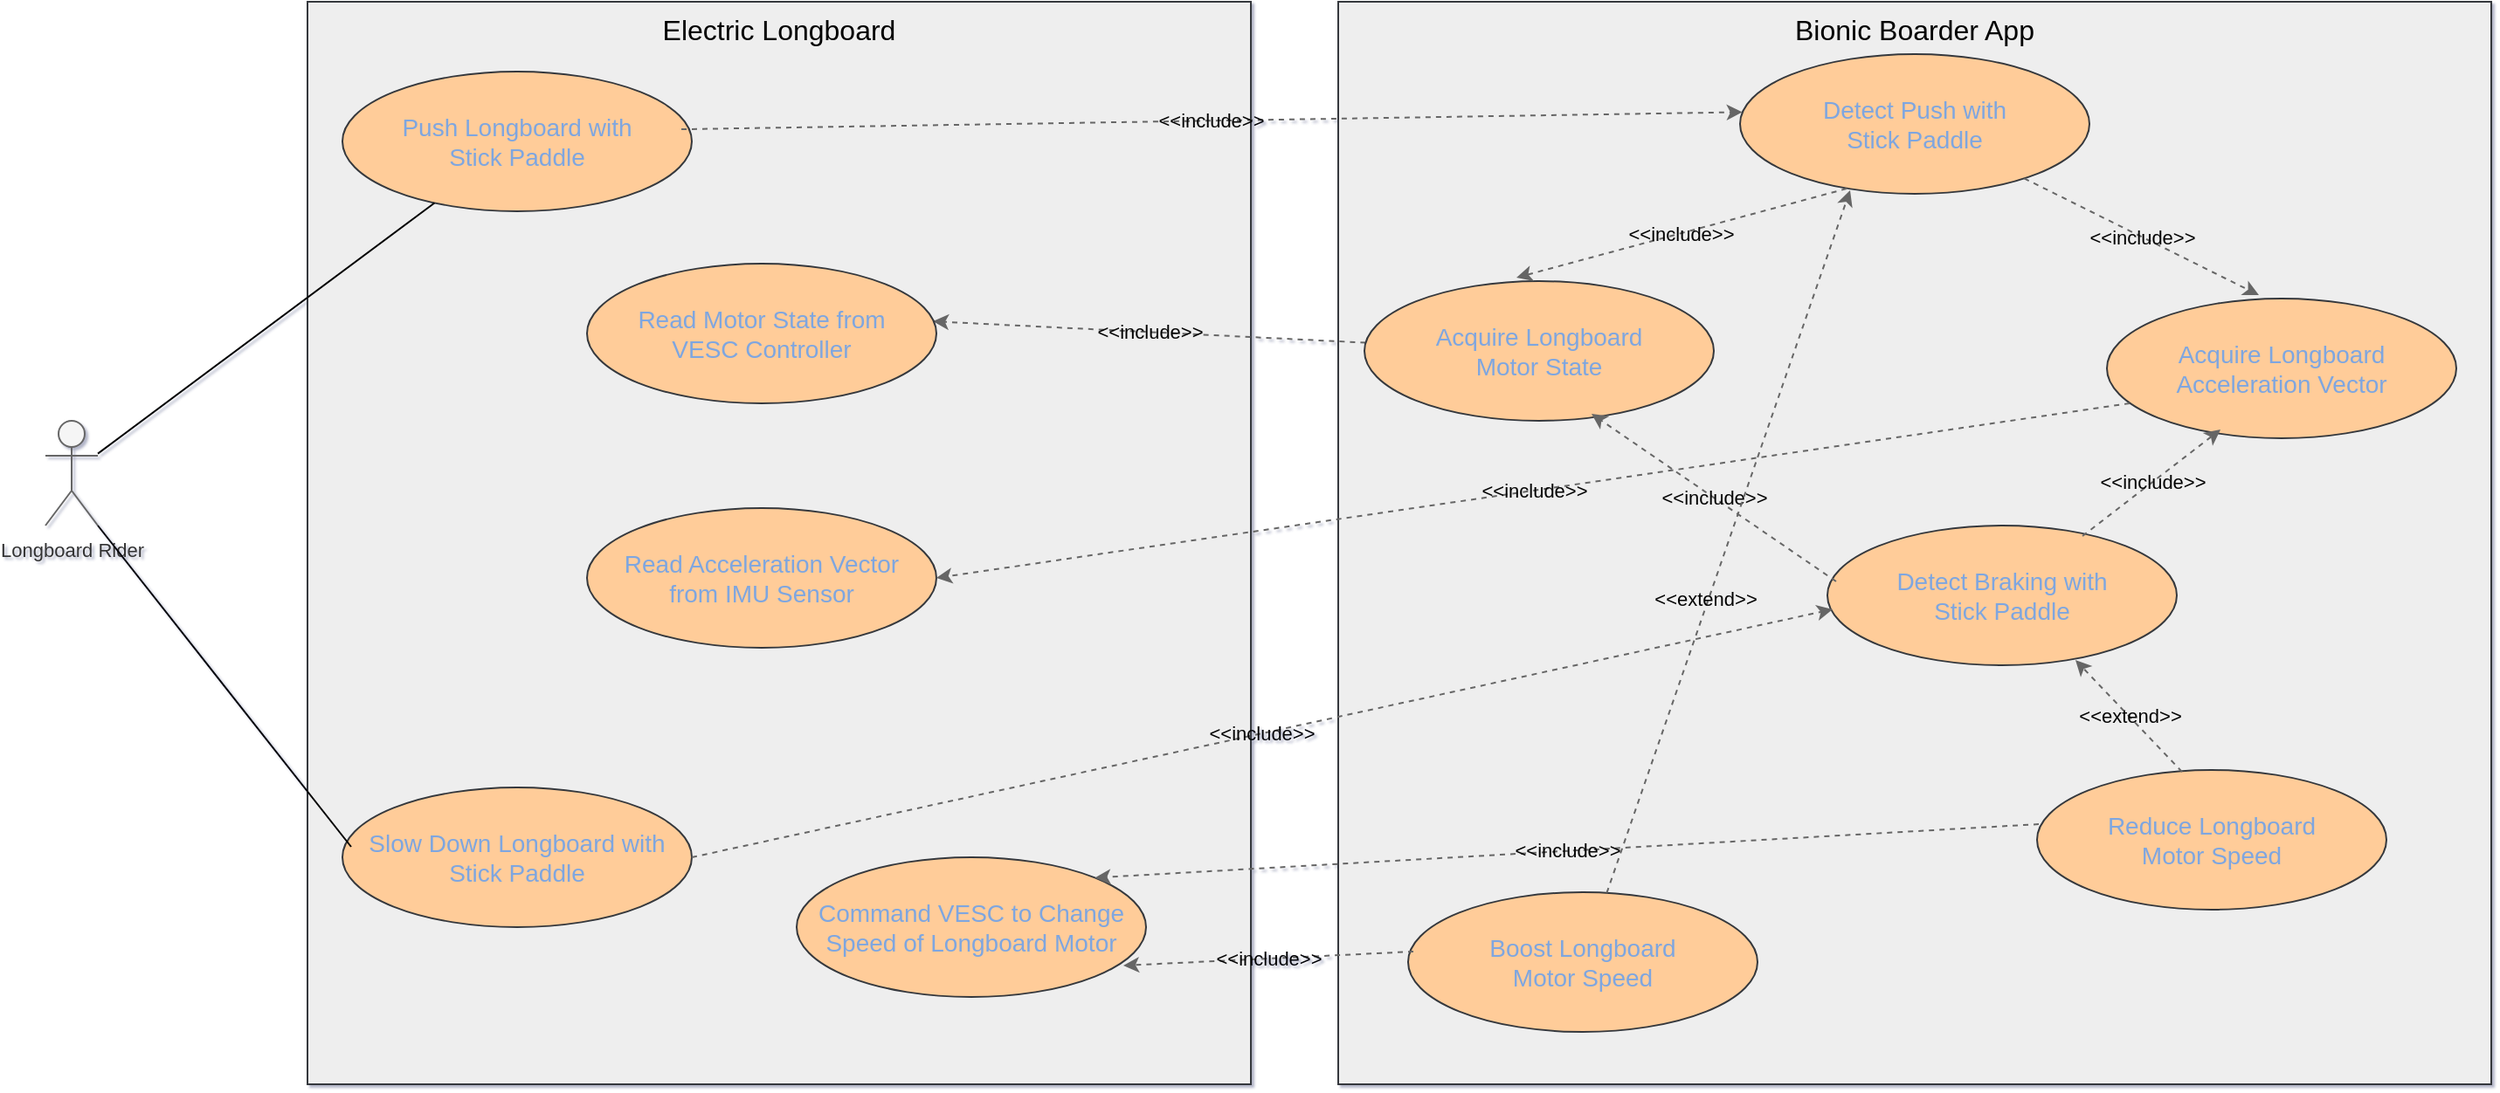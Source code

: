<mxfile version="27.0.9">
  <diagram name="Page-1" id="ib0KKrDDxVYF5MeXXiUM">
    <mxGraphModel dx="2066" dy="1203" grid="1" gridSize="10" guides="1" tooltips="1" connect="1" arrows="1" fold="1" page="1" pageScale="1" pageWidth="850" pageHeight="1100" background="#ffffff" math="0" shadow="1">
      <root>
        <mxCell id="0" />
        <mxCell id="1" parent="0" />
        <mxCell id="14" value="Specimen and collection" style="edgeStyle=orthogonalEdgeStyle;endArrow=block;html=1;" parent="1" edge="1">
          <mxGeometry relative="1" as="geometry">
            <mxPoint x="750" y="350" as="targetPoint" />
          </mxGeometry>
        </mxCell>
        <mxCell id="15" value="report delivery offline" style="edgeStyle=orthogonalEdgeStyle;endArrow=block;html=1;" parent="1" edge="1">
          <mxGeometry relative="1" as="geometry">
            <mxPoint x="700" y="380" as="sourcePoint" />
          </mxGeometry>
        </mxCell>
        <mxCell id="sfKcnbmMzuwdX9yF3wZo-21" value="&lt;div&gt;&lt;font style=&quot;font-size: 11px;&quot;&gt;Longboard Rider&lt;/font&gt;&lt;/div&gt;" style="shape=umlActor;verticalLabelPosition=bottom;verticalAlign=top;html=1;outlineConnect=0;strokeColor=#666666;align=center;fontFamily=Helvetica;fontSize=12;fontColor=#333333;labelBackgroundColor=none;fillColor=#f5f5f5;horizontal=1;textShadow=0;" parent="1" vertex="1">
          <mxGeometry x="320" y="520" width="30" height="60" as="geometry" />
        </mxCell>
        <mxCell id="CbTRWkR76J8zcbdZSMRa-18" value="Bionic Boarder App" style="rounded=0;whiteSpace=wrap;html=1;labelPosition=center;verticalLabelPosition=middle;align=center;verticalAlign=top;fillColor=#eeeeee;strokeColor=#36393d;fontSize=16;fontColor=#000000;labelBackgroundColor=none;" parent="1" vertex="1">
          <mxGeometry x="1060" y="280" width="660" height="620" as="geometry" />
        </mxCell>
        <mxCell id="yoxUfFOzrHix0iHAsxGL-21" value="&lt;span style=&quot;font-size: 14px;&quot;&gt;Detect Push with&lt;/span&gt;&lt;div&gt;&lt;span style=&quot;font-size: 14px;&quot;&gt;Stick Paddle&lt;/span&gt;&lt;/div&gt;" style="ellipse;whiteSpace=wrap;html=1;fillColor=#ffcc99;strokeColor=#36393d;fontColor=#7EA6E0;" parent="1" vertex="1">
          <mxGeometry x="1290" y="310" width="200" height="80" as="geometry" />
        </mxCell>
        <mxCell id="yoxUfFOzrHix0iHAsxGL-26" value="&lt;span style=&quot;font-size: 14px;&quot;&gt;Detect Braking with&lt;/span&gt;&lt;div&gt;&lt;span style=&quot;font-size: 14px;&quot;&gt;Stick Paddle&lt;/span&gt;&lt;/div&gt;" style="ellipse;whiteSpace=wrap;html=1;fillColor=#ffcc99;strokeColor=#36393d;fontColor=#7EA6E0;" parent="1" vertex="1">
          <mxGeometry x="1340" y="580" width="200" height="80" as="geometry" />
        </mxCell>
        <mxCell id="NtJCmM9VllwKPNF-fU6l-15" value="Electric Longboard" style="rounded=0;whiteSpace=wrap;html=1;labelPosition=center;verticalLabelPosition=middle;align=center;verticalAlign=top;fillColor=#eeeeee;strokeColor=#36393d;fontSize=16;fontColor=#000000;labelBackgroundColor=none;" parent="1" vertex="1">
          <mxGeometry x="470" y="280" width="540" height="620" as="geometry" />
        </mxCell>
        <mxCell id="7s3CR-tw4a0rpZwH6RRs-16" value="&lt;span style=&quot;font-size: 14px;&quot;&gt;Push Longboard with&lt;/span&gt;&lt;div&gt;&lt;span style=&quot;font-size: 14px;&quot;&gt;Stick Paddle&lt;/span&gt;&lt;/div&gt;" style="ellipse;whiteSpace=wrap;html=1;fillColor=#ffcc99;strokeColor=#36393d;fontColor=#7EA6E0;" parent="1" vertex="1">
          <mxGeometry x="490" y="320" width="200" height="80" as="geometry" />
        </mxCell>
        <mxCell id="7s3CR-tw4a0rpZwH6RRs-17" value="&lt;font style=&quot;font-size: 14px;&quot;&gt;Slow Down Longboard with&lt;/font&gt;&lt;div&gt;&lt;font style=&quot;font-size: 14px;&quot;&gt;Stick Paddle&lt;/font&gt;&lt;/div&gt;" style="ellipse;whiteSpace=wrap;html=1;fillColor=#ffcc99;strokeColor=#36393d;fontColor=#7EA6E0;" parent="1" vertex="1">
          <mxGeometry x="490" y="730" width="200" height="80" as="geometry" />
        </mxCell>
        <mxCell id="-pO5D620ASrmPBSO5rts-39" style="rounded=0;orthogonalLoop=1;jettySize=auto;html=1;strokeColor=#000000;endArrow=none;startFill=0;shadow=0;jumpStyle=none;" parent="1" source="sfKcnbmMzuwdX9yF3wZo-21" target="7s3CR-tw4a0rpZwH6RRs-16" edge="1">
          <mxGeometry relative="1" as="geometry">
            <mxPoint x="400" y="549.818" as="sourcePoint" />
            <mxPoint x="550" y="468" as="targetPoint" />
          </mxGeometry>
        </mxCell>
        <mxCell id="7s3CR-tw4a0rpZwH6RRs-18" style="rounded=0;orthogonalLoop=1;jettySize=auto;html=1;strokeColor=#000000;endArrow=none;startFill=0;shadow=0;jumpStyle=none;exitX=1;exitY=1;exitDx=0;exitDy=0;exitPerimeter=0;entryX=0.025;entryY=0.425;entryDx=0;entryDy=0;entryPerimeter=0;" parent="1" source="sfKcnbmMzuwdX9yF3wZo-21" target="7s3CR-tw4a0rpZwH6RRs-17" edge="1">
          <mxGeometry relative="1" as="geometry">
            <mxPoint x="490" y="749" as="sourcePoint" />
            <mxPoint x="903" y="610" as="targetPoint" />
          </mxGeometry>
        </mxCell>
        <mxCell id="mPkKGk8Zlr7uKQCcEDv3-25" value="&amp;lt;&amp;lt;include&amp;gt;&amp;gt;" style="endArrow=classic;html=1;rounded=0;fillColor=#f5f5f5;gradientColor=#b3b3b3;strokeColor=#666666;dashed=1;fontColor=#060606;align=center;labelBackgroundColor=none;entryX=0.007;entryY=0.415;entryDx=0;entryDy=0;entryPerimeter=0;exitX=0.97;exitY=0.413;exitDx=0;exitDy=0;exitPerimeter=0;" parent="1" source="7s3CR-tw4a0rpZwH6RRs-16" target="yoxUfFOzrHix0iHAsxGL-21" edge="1">
          <mxGeometry width="50" height="50" relative="1" as="geometry">
            <mxPoint x="1030" y="370" as="sourcePoint" />
            <mxPoint x="1150" y="370" as="targetPoint" />
          </mxGeometry>
        </mxCell>
        <mxCell id="7s3CR-tw4a0rpZwH6RRs-20" value="&amp;lt;&amp;lt;include&amp;gt;&amp;gt;" style="endArrow=classic;html=1;rounded=0;fillColor=#f5f5f5;gradientColor=#b3b3b3;strokeColor=#666666;dashed=1;fontColor=#060606;align=center;labelBackgroundColor=none;entryX=0.015;entryY=0.6;entryDx=0;entryDy=0;entryPerimeter=0;exitX=1;exitY=0.5;exitDx=0;exitDy=0;" parent="1" source="7s3CR-tw4a0rpZwH6RRs-17" target="yoxUfFOzrHix0iHAsxGL-26" edge="1">
          <mxGeometry width="50" height="50" relative="1" as="geometry">
            <mxPoint x="912.61" y="795" as="sourcePoint" />
            <mxPoint x="1209.61" y="785" as="targetPoint" />
          </mxGeometry>
        </mxCell>
        <mxCell id="7s3CR-tw4a0rpZwH6RRs-21" value="&amp;lt;&amp;lt;include&amp;gt;&amp;gt;" style="endArrow=classic;html=1;rounded=0;fillColor=#f5f5f5;gradientColor=#b3b3b3;strokeColor=#666666;dashed=1;fontColor=#060606;align=center;labelBackgroundColor=none;entryX=0.99;entryY=0.413;entryDx=0;entryDy=0;entryPerimeter=0;" parent="1" source="7s3CR-tw4a0rpZwH6RRs-22" target="7s3CR-tw4a0rpZwH6RRs-23" edge="1">
          <mxGeometry width="50" height="50" relative="1" as="geometry">
            <mxPoint x="1230" y="500" as="sourcePoint" />
            <mxPoint x="1543" y="538" as="targetPoint" />
          </mxGeometry>
        </mxCell>
        <mxCell id="7s3CR-tw4a0rpZwH6RRs-22" value="&lt;span style=&quot;font-size: 14px;&quot;&gt;Acquire Longboard&lt;/span&gt;&lt;div&gt;&lt;span style=&quot;font-size: 14px;&quot;&gt;Motor State&lt;/span&gt;&lt;/div&gt;" style="ellipse;whiteSpace=wrap;html=1;fillColor=#ffcc99;strokeColor=#36393d;fontColor=#7EA6E0;" parent="1" vertex="1">
          <mxGeometry x="1075" y="440" width="200" height="80" as="geometry" />
        </mxCell>
        <mxCell id="7s3CR-tw4a0rpZwH6RRs-23" value="&lt;span style=&quot;font-size: 14px;&quot;&gt;Read Motor State from&lt;/span&gt;&lt;div&gt;&lt;span style=&quot;font-size: 14px;&quot;&gt;VESC Controller&lt;/span&gt;&lt;/div&gt;" style="ellipse;whiteSpace=wrap;html=1;fillColor=#ffcc99;strokeColor=#36393d;fontColor=#7EA6E0;" parent="1" vertex="1">
          <mxGeometry x="630" y="430" width="200" height="80" as="geometry" />
        </mxCell>
        <mxCell id="7s3CR-tw4a0rpZwH6RRs-24" value="&amp;lt;&amp;lt;include&amp;gt;&amp;gt;" style="endArrow=classic;html=1;rounded=0;fillColor=#f5f5f5;gradientColor=#b3b3b3;strokeColor=#666666;dashed=1;fontColor=#060606;align=center;labelBackgroundColor=none;entryX=0.435;entryY=-0.025;entryDx=0;entryDy=0;entryPerimeter=0;exitX=0.305;exitY=0.963;exitDx=0;exitDy=0;exitPerimeter=0;" parent="1" source="yoxUfFOzrHix0iHAsxGL-21" target="7s3CR-tw4a0rpZwH6RRs-22" edge="1">
          <mxGeometry width="50" height="50" relative="1" as="geometry">
            <mxPoint x="1240" y="630" as="sourcePoint" />
            <mxPoint x="1553" y="668" as="targetPoint" />
          </mxGeometry>
        </mxCell>
        <mxCell id="7tvb4L8AF0XeGwezENyy-15" value="&lt;span style=&quot;font-size: 14px;&quot;&gt;Acquire Longboard&lt;/span&gt;&lt;div&gt;&lt;span style=&quot;font-size: 14px;&quot;&gt;Acceleration Vector&lt;/span&gt;&lt;/div&gt;" style="ellipse;whiteSpace=wrap;html=1;fillColor=#ffcc99;strokeColor=#36393d;fontColor=#7EA6E0;" vertex="1" parent="1">
          <mxGeometry x="1500" y="450" width="200" height="80" as="geometry" />
        </mxCell>
        <mxCell id="7tvb4L8AF0XeGwezENyy-16" value="&amp;lt;&amp;lt;include&amp;gt;&amp;gt;" style="endArrow=classic;html=1;rounded=0;fillColor=#f5f5f5;gradientColor=#b3b3b3;strokeColor=#666666;dashed=1;fontColor=#060606;align=center;labelBackgroundColor=none;entryX=0.435;entryY=-0.025;entryDx=0;entryDy=0;entryPerimeter=0;" edge="1" parent="1" target="7tvb4L8AF0XeGwezENyy-15" source="yoxUfFOzrHix0iHAsxGL-21">
          <mxGeometry width="50" height="50" relative="1" as="geometry">
            <mxPoint x="1461" y="520" as="sourcePoint" />
            <mxPoint x="1763" y="791" as="targetPoint" />
          </mxGeometry>
        </mxCell>
        <mxCell id="7tvb4L8AF0XeGwezENyy-17" value="&lt;span style=&quot;font-size: 14px;&quot;&gt;Read Acceleration Vector&lt;/span&gt;&lt;div&gt;&lt;span style=&quot;font-size: 14px;&quot;&gt;from IMU Sensor&lt;/span&gt;&lt;/div&gt;" style="ellipse;whiteSpace=wrap;html=1;fillColor=#ffcc99;strokeColor=#36393d;fontColor=#7EA6E0;" vertex="1" parent="1">
          <mxGeometry x="630" y="570" width="200" height="80" as="geometry" />
        </mxCell>
        <mxCell id="7tvb4L8AF0XeGwezENyy-19" value="&amp;lt;&amp;lt;include&amp;gt;&amp;gt;" style="endArrow=classic;html=1;rounded=0;fillColor=#f5f5f5;gradientColor=#b3b3b3;strokeColor=#666666;dashed=1;fontColor=#060606;align=center;labelBackgroundColor=none;entryX=1;entryY=0.5;entryDx=0;entryDy=0;exitX=0.065;exitY=0.75;exitDx=0;exitDy=0;exitPerimeter=0;" edge="1" parent="1" source="7tvb4L8AF0XeGwezENyy-15" target="7tvb4L8AF0XeGwezENyy-17">
          <mxGeometry width="50" height="50" relative="1" as="geometry">
            <mxPoint x="1364" y="610" as="sourcePoint" />
            <mxPoint x="1170" y="625" as="targetPoint" />
          </mxGeometry>
        </mxCell>
        <mxCell id="7tvb4L8AF0XeGwezENyy-20" value="&amp;lt;&amp;lt;include&amp;gt;&amp;gt;" style="endArrow=classic;html=1;rounded=0;fillColor=#f5f5f5;gradientColor=#b3b3b3;strokeColor=#666666;dashed=1;fontColor=#060606;align=center;labelBackgroundColor=none;entryX=0.65;entryY=0.95;entryDx=0;entryDy=0;entryPerimeter=0;exitX=0.025;exitY=0.4;exitDx=0;exitDy=0;exitPerimeter=0;" edge="1" parent="1" source="yoxUfFOzrHix0iHAsxGL-26" target="7s3CR-tw4a0rpZwH6RRs-22">
          <mxGeometry width="50" height="50" relative="1" as="geometry">
            <mxPoint x="1320" y="750" as="sourcePoint" />
            <mxPoint x="1433" y="791" as="targetPoint" />
          </mxGeometry>
        </mxCell>
        <mxCell id="7tvb4L8AF0XeGwezENyy-21" value="&amp;lt;&amp;lt;include&amp;gt;&amp;gt;" style="endArrow=classic;html=1;rounded=0;fillColor=#f5f5f5;gradientColor=#b3b3b3;strokeColor=#666666;dashed=1;fontColor=#060606;align=center;labelBackgroundColor=none;entryX=0.325;entryY=0.938;entryDx=0;entryDy=0;entryPerimeter=0;exitX=0.73;exitY=0.075;exitDx=0;exitDy=0;exitPerimeter=0;" edge="1" parent="1" source="yoxUfFOzrHix0iHAsxGL-26" target="7tvb4L8AF0XeGwezENyy-15">
          <mxGeometry width="50" height="50" relative="1" as="geometry">
            <mxPoint x="1460" y="599.5" as="sourcePoint" />
            <mxPoint x="1573" y="640.5" as="targetPoint" />
          </mxGeometry>
        </mxCell>
        <mxCell id="7tvb4L8AF0XeGwezENyy-22" value="&lt;span style=&quot;font-size: 14px;&quot;&gt;Boost Longboard&lt;/span&gt;&lt;div&gt;&lt;span style=&quot;font-size: 14px;&quot;&gt;Motor Speed&lt;/span&gt;&lt;/div&gt;" style="ellipse;whiteSpace=wrap;html=1;fillColor=#ffcc99;strokeColor=#36393d;fontColor=#7EA6E0;" vertex="1" parent="1">
          <mxGeometry x="1100" y="790" width="200" height="80" as="geometry" />
        </mxCell>
        <mxCell id="7tvb4L8AF0XeGwezENyy-23" value="&lt;span style=&quot;font-size: 14px;&quot;&gt;Reduce Longboard&lt;/span&gt;&lt;div&gt;&lt;span style=&quot;font-size: 14px;&quot;&gt;Motor Speed&lt;/span&gt;&lt;/div&gt;" style="ellipse;whiteSpace=wrap;html=1;fillColor=#ffcc99;strokeColor=#36393d;fontColor=#7EA6E0;" vertex="1" parent="1">
          <mxGeometry x="1460" y="720" width="200" height="80" as="geometry" />
        </mxCell>
        <mxCell id="7tvb4L8AF0XeGwezENyy-24" value="&lt;span style=&quot;&quot;&gt;&amp;lt;&amp;lt;extend&amp;gt;&amp;gt;&lt;/span&gt;" style="endArrow=classic;html=1;rounded=0;fillColor=#f5f5f5;gradientColor=#b3b3b3;strokeColor=#666666;dashed=1;fontColor=#060606;align=center;labelBackgroundColor=none;entryX=0.71;entryY=0.963;entryDx=0;entryDy=0;entryPerimeter=0;exitX=0.415;exitY=0.013;exitDx=0;exitDy=0;exitPerimeter=0;" edge="1" parent="1" source="7tvb4L8AF0XeGwezENyy-23" target="yoxUfFOzrHix0iHAsxGL-26">
          <mxGeometry width="50" height="50" relative="1" as="geometry">
            <mxPoint x="1361" y="752" as="sourcePoint" />
            <mxPoint x="1210" y="680" as="targetPoint" />
          </mxGeometry>
        </mxCell>
        <mxCell id="7tvb4L8AF0XeGwezENyy-25" value="&lt;span style=&quot;&quot;&gt;&amp;lt;&amp;lt;extend&amp;gt;&amp;gt;&lt;/span&gt;" style="endArrow=classic;html=1;rounded=0;fillColor=#f5f5f5;gradientColor=#b3b3b3;strokeColor=#666666;dashed=1;fontColor=#060606;align=center;labelBackgroundColor=none;entryX=0.315;entryY=0.975;entryDx=0;entryDy=0;entryPerimeter=0;" edge="1" parent="1" source="7tvb4L8AF0XeGwezENyy-22" target="yoxUfFOzrHix0iHAsxGL-21">
          <mxGeometry x="-0.164" y="2" width="50" height="50" relative="1" as="geometry">
            <mxPoint x="1241" y="684" as="sourcePoint" />
            <mxPoint x="1150" y="630" as="targetPoint" />
            <mxPoint as="offset" />
          </mxGeometry>
        </mxCell>
        <mxCell id="7tvb4L8AF0XeGwezENyy-26" value="&lt;font style=&quot;font-size: 14px;&quot;&gt;Command VESC to Change Speed of Longboard Motor&lt;/font&gt;" style="ellipse;whiteSpace=wrap;html=1;fillColor=#ffcc99;strokeColor=#36393d;fontColor=#7EA6E0;" vertex="1" parent="1">
          <mxGeometry x="750" y="770" width="200" height="80" as="geometry" />
        </mxCell>
        <mxCell id="7tvb4L8AF0XeGwezENyy-27" value="&amp;lt;&amp;lt;include&amp;gt;&amp;gt;" style="endArrow=classic;html=1;rounded=0;fillColor=#f5f5f5;gradientColor=#b3b3b3;strokeColor=#666666;dashed=1;fontColor=#060606;align=center;labelBackgroundColor=none;entryX=1;entryY=0;entryDx=0;entryDy=0;exitX=0.005;exitY=0.388;exitDx=0;exitDy=0;exitPerimeter=0;" edge="1" parent="1" source="7tvb4L8AF0XeGwezENyy-23" target="7tvb4L8AF0XeGwezENyy-26">
          <mxGeometry width="50" height="50" relative="1" as="geometry">
            <mxPoint x="1773" y="760" as="sourcePoint" />
            <mxPoint x="950" y="880" as="targetPoint" />
          </mxGeometry>
        </mxCell>
        <mxCell id="7tvb4L8AF0XeGwezENyy-28" value="&amp;lt;&amp;lt;include&amp;gt;&amp;gt;" style="endArrow=classic;html=1;rounded=0;fillColor=#f5f5f5;gradientColor=#b3b3b3;strokeColor=#666666;dashed=1;fontColor=#060606;align=center;labelBackgroundColor=none;entryX=0.935;entryY=0.775;entryDx=0;entryDy=0;exitX=0.015;exitY=0.425;exitDx=0;exitDy=0;exitPerimeter=0;entryPerimeter=0;" edge="1" parent="1" source="7tvb4L8AF0XeGwezENyy-22" target="7tvb4L8AF0XeGwezENyy-26">
          <mxGeometry width="50" height="50" relative="1" as="geometry">
            <mxPoint x="1590" y="840" as="sourcePoint" />
            <mxPoint x="1070" y="891" as="targetPoint" />
          </mxGeometry>
        </mxCell>
      </root>
    </mxGraphModel>
  </diagram>
</mxfile>
